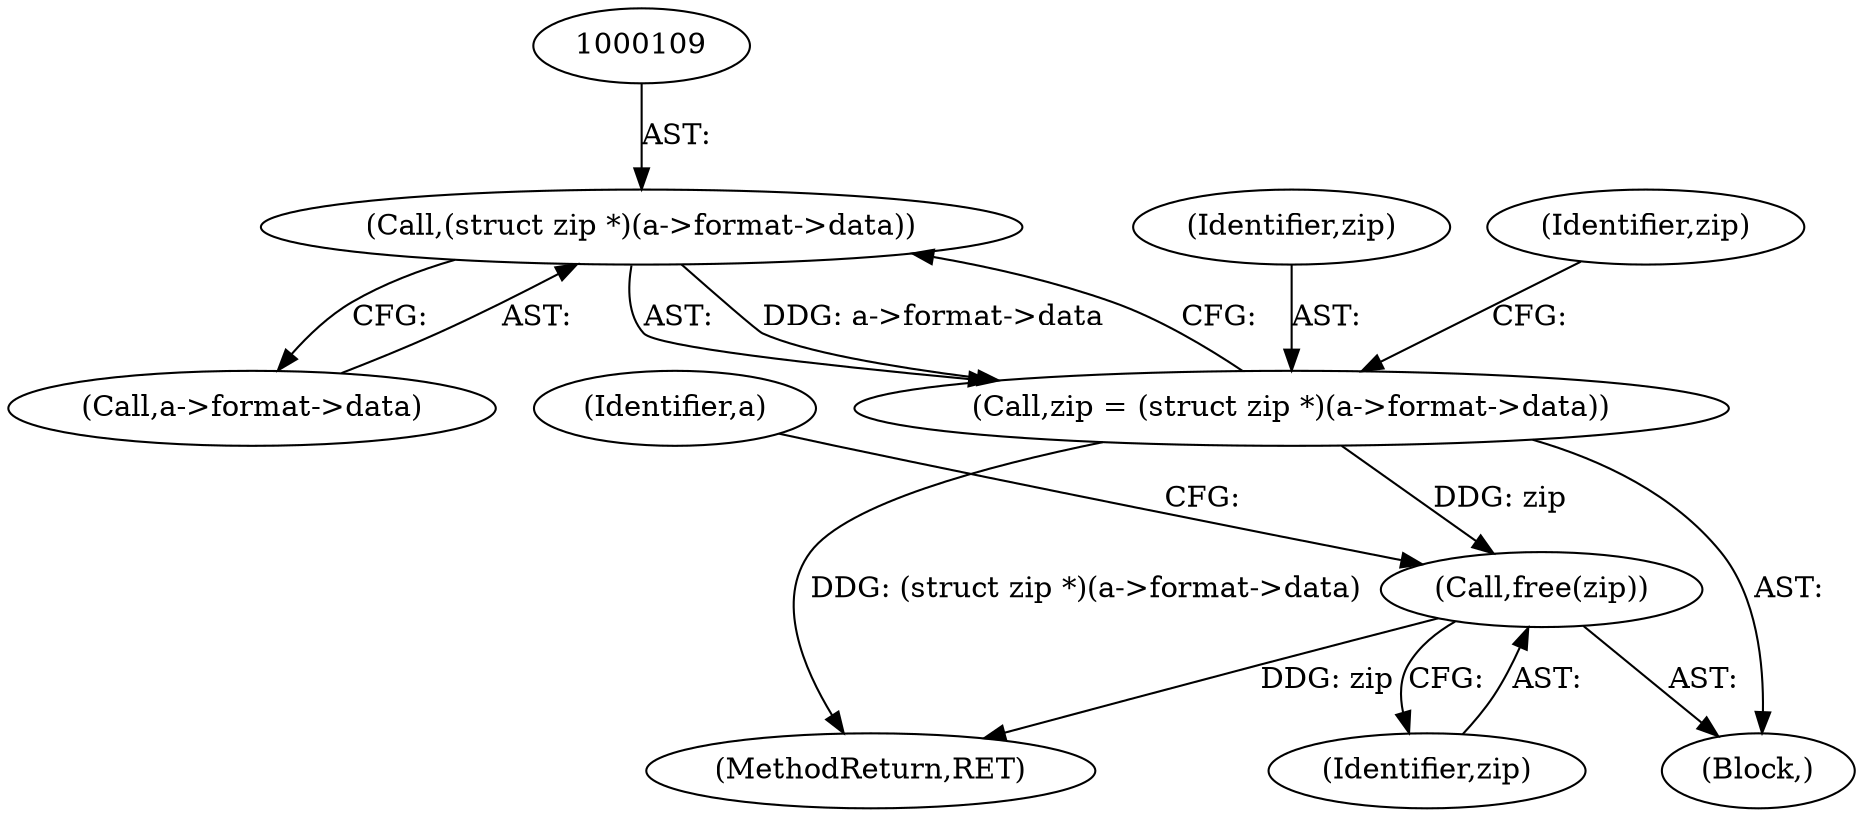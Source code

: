 digraph "0_libarchive_ba641f73f3d758d9032b3f0e5597a9c6e593a505@pointer" {
"1000108" [label="(Call,(struct zip *)(a->format->data))"];
"1000106" [label="(Call,zip = (struct zip *)(a->format->data))"];
"1000226" [label="(Call,free(zip))"];
"1000108" [label="(Call,(struct zip *)(a->format->data))"];
"1000107" [label="(Identifier,zip)"];
"1000226" [label="(Call,free(zip))"];
"1000110" [label="(Call,a->format->data)"];
"1000227" [label="(Identifier,zip)"];
"1000117" [label="(Identifier,zip)"];
"1000102" [label="(Block,)"];
"1000231" [label="(Identifier,a)"];
"1000106" [label="(Call,zip = (struct zip *)(a->format->data))"];
"1000237" [label="(MethodReturn,RET)"];
"1000108" -> "1000106"  [label="AST: "];
"1000108" -> "1000110"  [label="CFG: "];
"1000109" -> "1000108"  [label="AST: "];
"1000110" -> "1000108"  [label="AST: "];
"1000106" -> "1000108"  [label="CFG: "];
"1000108" -> "1000106"  [label="DDG: a->format->data"];
"1000106" -> "1000102"  [label="AST: "];
"1000107" -> "1000106"  [label="AST: "];
"1000117" -> "1000106"  [label="CFG: "];
"1000106" -> "1000237"  [label="DDG: (struct zip *)(a->format->data)"];
"1000106" -> "1000226"  [label="DDG: zip"];
"1000226" -> "1000102"  [label="AST: "];
"1000226" -> "1000227"  [label="CFG: "];
"1000227" -> "1000226"  [label="AST: "];
"1000231" -> "1000226"  [label="CFG: "];
"1000226" -> "1000237"  [label="DDG: zip"];
}
